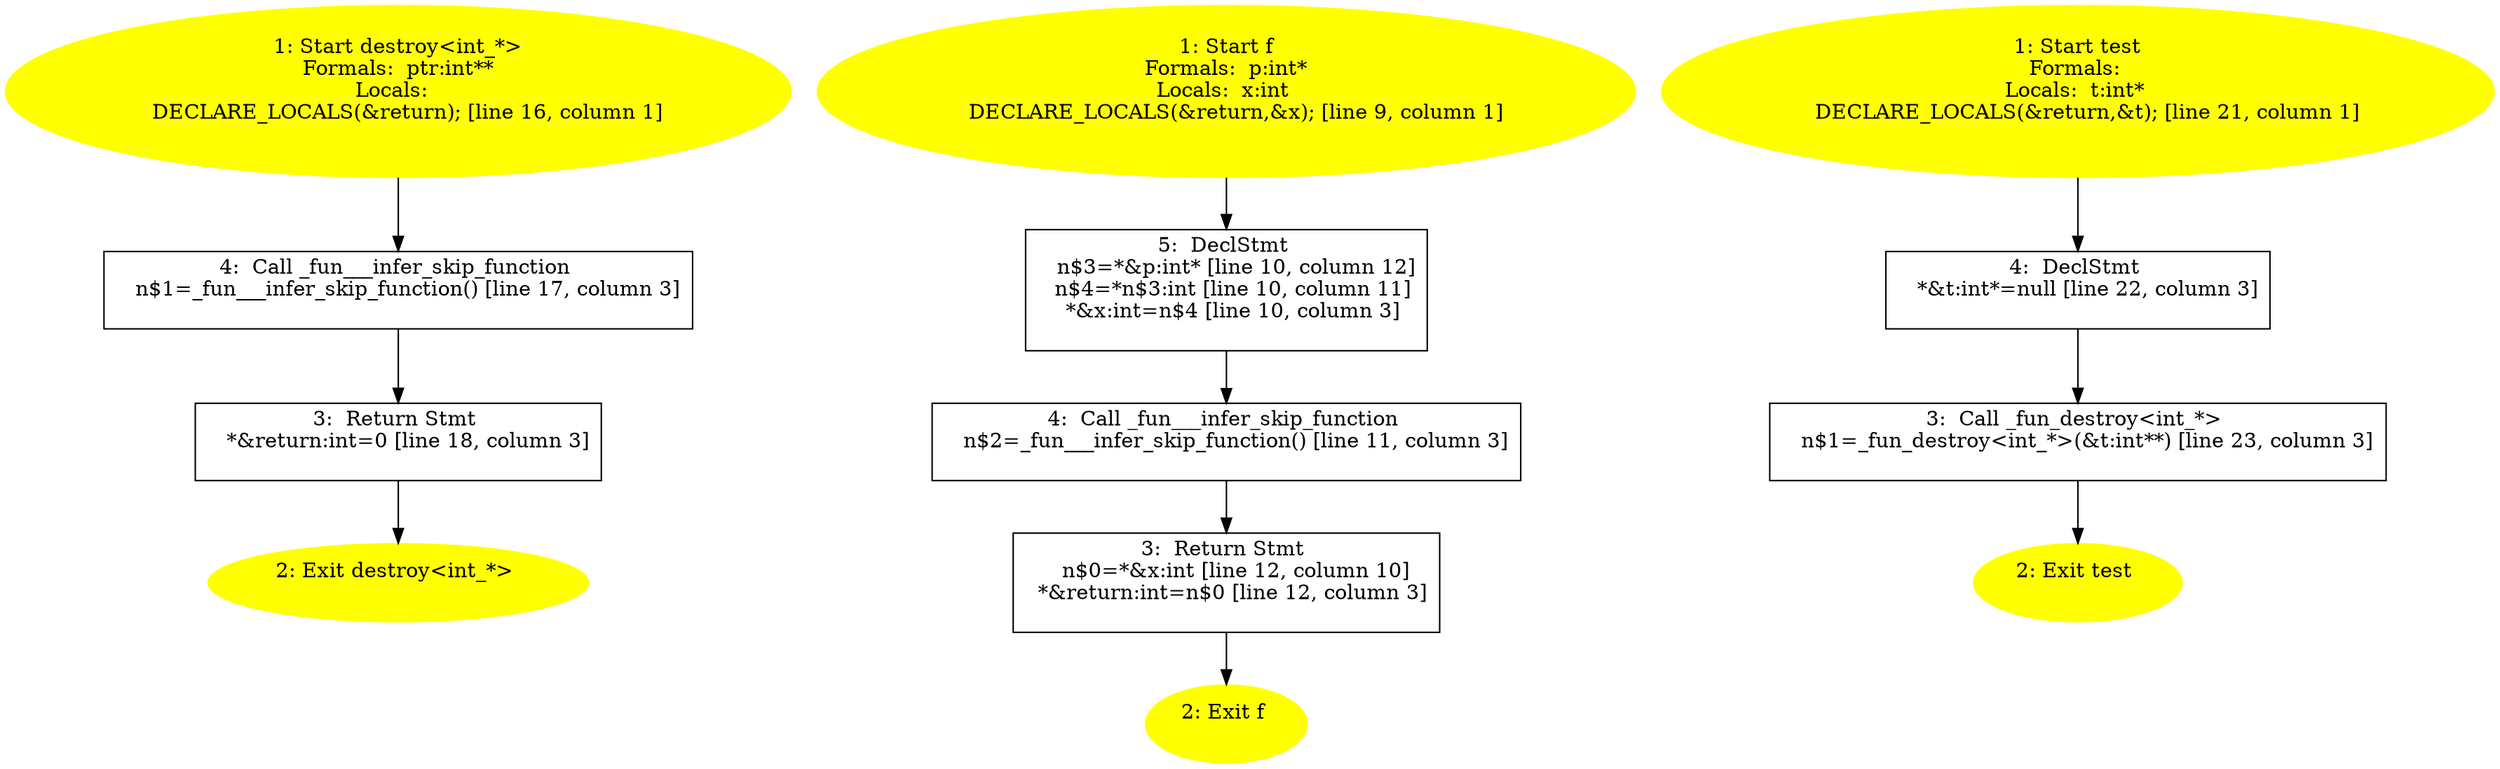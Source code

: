 /* @generated */
digraph cfg {
"destroy<int_*>#14082686937760238422.8268959c48dc929d419568bc99a6b97b_1" [label="1: Start destroy<int_*>\nFormals:  ptr:int**\nLocals:  \n   DECLARE_LOCALS(&return); [line 16, column 1]\n " color=yellow style=filled]
	

	 "destroy<int_*>#14082686937760238422.8268959c48dc929d419568bc99a6b97b_1" -> "destroy<int_*>#14082686937760238422.8268959c48dc929d419568bc99a6b97b_4" ;
"destroy<int_*>#14082686937760238422.8268959c48dc929d419568bc99a6b97b_2" [label="2: Exit destroy<int_*> \n  " color=yellow style=filled]
	

"destroy<int_*>#14082686937760238422.8268959c48dc929d419568bc99a6b97b_3" [label="3:  Return Stmt \n   *&return:int=0 [line 18, column 3]\n " shape="box"]
	

	 "destroy<int_*>#14082686937760238422.8268959c48dc929d419568bc99a6b97b_3" -> "destroy<int_*>#14082686937760238422.8268959c48dc929d419568bc99a6b97b_2" ;
"destroy<int_*>#14082686937760238422.8268959c48dc929d419568bc99a6b97b_4" [label="4:  Call _fun___infer_skip_function \n   n$1=_fun___infer_skip_function() [line 17, column 3]\n " shape="box"]
	

	 "destroy<int_*>#14082686937760238422.8268959c48dc929d419568bc99a6b97b_4" -> "destroy<int_*>#14082686937760238422.8268959c48dc929d419568bc99a6b97b_3" ;
"f#10188173399311638112.8cffce40f5525757e791edeba0985326_1" [label="1: Start f\nFormals:  p:int*\nLocals:  x:int \n   DECLARE_LOCALS(&return,&x); [line 9, column 1]\n " color=yellow style=filled]
	

	 "f#10188173399311638112.8cffce40f5525757e791edeba0985326_1" -> "f#10188173399311638112.8cffce40f5525757e791edeba0985326_5" ;
"f#10188173399311638112.8cffce40f5525757e791edeba0985326_2" [label="2: Exit f \n  " color=yellow style=filled]
	

"f#10188173399311638112.8cffce40f5525757e791edeba0985326_3" [label="3:  Return Stmt \n   n$0=*&x:int [line 12, column 10]\n  *&return:int=n$0 [line 12, column 3]\n " shape="box"]
	

	 "f#10188173399311638112.8cffce40f5525757e791edeba0985326_3" -> "f#10188173399311638112.8cffce40f5525757e791edeba0985326_2" ;
"f#10188173399311638112.8cffce40f5525757e791edeba0985326_4" [label="4:  Call _fun___infer_skip_function \n   n$2=_fun___infer_skip_function() [line 11, column 3]\n " shape="box"]
	

	 "f#10188173399311638112.8cffce40f5525757e791edeba0985326_4" -> "f#10188173399311638112.8cffce40f5525757e791edeba0985326_3" ;
"f#10188173399311638112.8cffce40f5525757e791edeba0985326_5" [label="5:  DeclStmt \n   n$3=*&p:int* [line 10, column 12]\n  n$4=*n$3:int [line 10, column 11]\n  *&x:int=n$4 [line 10, column 3]\n " shape="box"]
	

	 "f#10188173399311638112.8cffce40f5525757e791edeba0985326_5" -> "f#10188173399311638112.8cffce40f5525757e791edeba0985326_4" ;
"test#18241244337164948030.afc14f193ad97442f67ac7183be789bc_1" [label="1: Start test\nFormals: \nLocals:  t:int* \n   DECLARE_LOCALS(&return,&t); [line 21, column 1]\n " color=yellow style=filled]
	

	 "test#18241244337164948030.afc14f193ad97442f67ac7183be789bc_1" -> "test#18241244337164948030.afc14f193ad97442f67ac7183be789bc_4" ;
"test#18241244337164948030.afc14f193ad97442f67ac7183be789bc_2" [label="2: Exit test \n  " color=yellow style=filled]
	

"test#18241244337164948030.afc14f193ad97442f67ac7183be789bc_3" [label="3:  Call _fun_destroy<int_*> \n   n$1=_fun_destroy<int_*>(&t:int**) [line 23, column 3]\n " shape="box"]
	

	 "test#18241244337164948030.afc14f193ad97442f67ac7183be789bc_3" -> "test#18241244337164948030.afc14f193ad97442f67ac7183be789bc_2" ;
"test#18241244337164948030.afc14f193ad97442f67ac7183be789bc_4" [label="4:  DeclStmt \n   *&t:int*=null [line 22, column 3]\n " shape="box"]
	

	 "test#18241244337164948030.afc14f193ad97442f67ac7183be789bc_4" -> "test#18241244337164948030.afc14f193ad97442f67ac7183be789bc_3" ;
}
